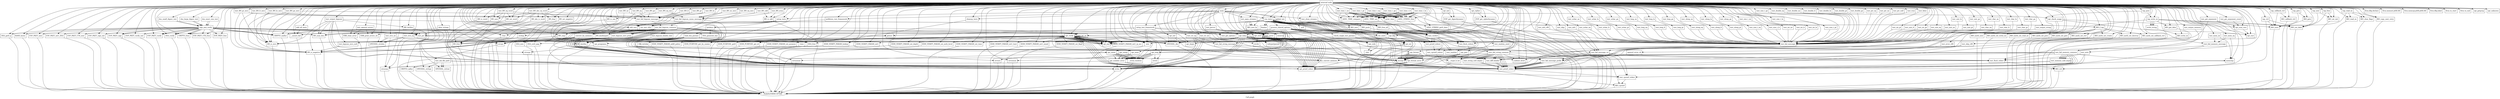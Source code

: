 digraph "Call graph" {
	label="Call graph";

	Node0x558081184500 [shape=record,label="{external node}"];
	Node0x558081184500 -> Node0x5580811860f0;
	Node0x558081184500 -> Node0x558081186150;
	Node0x558081184500 -> Node0x5580811e82c0;
	Node0x558081184500 -> Node0x5580811e8660;
	Node0x558081184500 -> Node0x5580811e8700;
	Node0x558081184500 -> Node0x5580811e8770;
	Node0x558081184500 -> Node0x558081400610;
	Node0x558081184500 -> Node0x5580811e87e0;
	Node0x558081184500 -> Node0x55808115f040;
	Node0x558081184500 -> Node0x55808115efd0;
	Node0x558081184500 -> Node0x55808115f0f0;
	Node0x558081184500 -> Node0x558081400740;
	Node0x558081184500 -> Node0x5580814007b0;
	Node0x558081184500 -> Node0x55808115f160;
	Node0x558081184500 -> Node0x55808115f1d0;
	Node0x558081184500 -> Node0x55808115f240;
	Node0x558081184500 -> Node0x55808115f2b0;
	Node0x558081184500 -> Node0x55808115f320;
	Node0x558081184500 -> Node0x55808115f810;
	Node0x558081184500 -> Node0x55808115f880;
	Node0x558081184500 -> Node0x5580813ffc40;
	Node0x558081184500 -> Node0x5580814009a0;
	Node0x558081184500 -> Node0x5580813ffcb0;
	Node0x558081184500 -> Node0x5580813ffd20;
	Node0x558081184500 -> Node0x5580814005a0;
	Node0x558081184500 -> Node0x5580811e8440;
	Node0x558081184500 -> Node0x558081400aa0;
	Node0x558081184500 -> Node0x558081400b40;
	Node0x558081184500 -> Node0x558081400ad0;
	Node0x558081184500 -> Node0x558081400bf0;
	Node0x558081184500 -> Node0x5580811e83d0;
	Node0x558081184500 -> Node0x558081222180;
	Node0x558081184500 -> Node0x558081222250;
	Node0x558081184500 -> Node0x558081222b00;
	Node0x558081184500 -> Node0x558081222b70;
	Node0x558081184500 -> Node0x558081222be0;
	Node0x558081184500 -> Node0x558081222c10;
	Node0x558081184500 -> Node0x558081222e70;
	Node0x558081184500 -> Node0x558081223060;
	Node0x558081184500 -> Node0x558081401ce0;
	Node0x558081184500 -> Node0x558081401d80;
	Node0x558081184500 -> Node0x558081401e20;
	Node0x558081184500 -> Node0x558081401ec0;
	Node0x558081184500 -> Node0x5580814025a0;
	Node0x558081184500 -> Node0x558081402640;
	Node0x558081184500 -> Node0x5580814026e0;
	Node0x558081184500 -> Node0x558081402750;
	Node0x558081184500 -> Node0x5580814027c0;
	Node0x558081184500 -> Node0x558081402920;
	Node0x558081184500 -> Node0x558081402990;
	Node0x558081184500 -> Node0x5580814029c0;
	Node0x558081184500 -> Node0x558081402ad0;
	Node0x558081184500 -> Node0x558081402b00;
	Node0x558081184500 -> Node0x558081402bb0;
	Node0x558081184500 -> Node0x558081402d30;
	Node0x558081184500 -> Node0x558081402e30;
	Node0x558081184500 -> Node0x558081403170;
	Node0x558081184500 -> Node0x558081403280;
	Node0x558081184500 -> Node0x558081403390;
	Node0x558081184500 -> Node0x558081402ed0;
	Node0x558081184500 -> Node0x5580814033c0;
	Node0x558081184500 -> Node0x558081222ea0;
	Node0x558081184500 -> Node0x5580814027f0;
	Node0x558081184500 -> Node0x558081401f60;
	Node0x558081184500 -> Node0x558081222fc0;
	Node0x558081184500 -> Node0x558081222d30;
	Node0x558081184500 -> Node0x5580812222f0;
	Node0x558081184500 -> Node0x558081222320;
	Node0x558081184500 -> Node0x5580812224c0;
	Node0x558081184500 -> Node0x5580812225a0;
	Node0x558081184500 -> Node0x55808115f390;
	Node0x558081184500 -> Node0x5580812225d0;
	Node0x558081184500 -> Node0x5580812226d0;
	Node0x558081184500 -> Node0x558081222770;
	Node0x558081184500 -> Node0x5580812228f0;
	Node0x558081184500 -> Node0x558081222920;
	Node0x558081184500 -> Node0x5580814035c0;
	Node0x558081184500 -> Node0x5580814035f0;
	Node0x558081184500 -> Node0x5580811e85f0;
	Node0x558081184500 -> Node0x5580814037c0;
	Node0x558081184500 -> Node0x558081403860;
	Node0x558081184500 -> Node0x558081403900;
	Node0x558081184500 -> Node0x5580814039a0;
	Node0x558081184500 -> Node0x558081403a40;
	Node0x558081184500 -> Node0x558081403ae0;
	Node0x558081184500 -> Node0x558081403b80;
	Node0x558081184500 -> Node0x558081403c20;
	Node0x558081184500 -> Node0x558081403cc0;
	Node0x558081184500 -> Node0x558081403d60;
	Node0x558081184500 -> Node0x558081403e00;
	Node0x558081184500 -> Node0x558081403ea0;
	Node0x558081184500 -> Node0x558081403f40;
	Node0x558081184500 -> Node0x5580811c6680;
	Node0x558081184500 -> Node0x5580811c6720;
	Node0x558081184500 -> Node0x5580811c67c0;
	Node0x558081184500 -> Node0x5580811c6860;
	Node0x558081184500 -> Node0x5580811c6900;
	Node0x558081184500 -> Node0x5580811c69a0;
	Node0x558081184500 -> Node0x5580811c6a40;
	Node0x558081184500 -> Node0x5580811c6ae0;
	Node0x558081184500 -> Node0x5580811c6b80;
	Node0x558081184500 -> Node0x5580811c6c20;
	Node0x558081184500 -> Node0x5580811c6cc0;
	Node0x558081184500 -> Node0x5580811c6d60;
	Node0x558081184500 -> Node0x5580811c6e00;
	Node0x558081184500 -> Node0x5580811c6ea0;
	Node0x558081184500 -> Node0x5580811c6f40;
	Node0x558081184500 -> Node0x5580811c6fe0;
	Node0x558081184500 -> Node0x5580811c7080;
	Node0x558081184500 -> Node0x5580811c7120;
	Node0x558081184500 -> Node0x5580811c71c0;
	Node0x558081184500 -> Node0x5580811c7260;
	Node0x558081184500 -> Node0x5580811c7300;
	Node0x558081184500 -> Node0x5580811c73a0;
	Node0x558081184500 -> Node0x5580811c7440;
	Node0x558081184500 -> Node0x5580811c74e0;
	Node0x558081184500 -> Node0x5580811c7580;
	Node0x558081184500 -> Node0x5580811c7620;
	Node0x558081184500 -> Node0x5580811c76c0;
	Node0x558081184500 -> Node0x5580811c7760;
	Node0x558081184500 -> Node0x5580811c7800;
	Node0x558081184500 -> Node0x5580811c78a0;
	Node0x558081184500 -> Node0x5580811c7940;
	Node0x558081184500 -> Node0x5580811c79e0;
	Node0x558081184500 -> Node0x5580811c7a80;
	Node0x558081184500 -> Node0x5580811c7b20;
	Node0x558081184500 -> Node0x5580811c7bc0;
	Node0x558081184500 -> Node0x5580811c7c60;
	Node0x558081184500 -> Node0x5580811c7d00;
	Node0x558081184500 -> Node0x5580811e84b0;
	Node0x558081184500 -> Node0x5580811c5710;
	Node0x558081184500 -> Node0x5580811c57b0;
	Node0x558081184500 -> Node0x5580811c5850;
	Node0x558081184500 -> Node0x5580811c5a10;
	Node0x558081184500 -> Node0x5580811c5a40;
	Node0x558081184500 -> Node0x5580811c5b80;
	Node0x558081184500 -> Node0x5580811c5c20;
	Node0x558081184500 -> Node0x5580811c5d50;
	Node0x558081184500 -> Node0x5580811c5d80;
	Node0x558081184500 -> Node0x5580811c5ec0;
	Node0x558081184500 -> Node0x5580811c5fd0;
	Node0x558081184500 -> Node0x5580811c6000;
	Node0x558081184500 -> Node0x5580811c6100;
	Node0x558081184500 -> Node0x5580811c6260;
	Node0x558081184500 -> Node0x5580811c62d0;
	Node0x558081184500 -> Node0x5580811c6430;
	Node0x558081184500 -> Node0x5580811c6460;
	Node0x558081184500 -> Node0x5580811c6520;
	Node0x558081184500 -> Node0x5580811c65e0;
	Node0x558081184500 -> Node0x5580811c7db0;
	Node0x558081184500 -> Node0x5580811c7f30;
	Node0x558081184500 -> Node0x5580811c7f60;
	Node0x558081184500 -> Node0x5580811c7fd0;
	Node0x558081184500 -> Node0x5580811c8120;
	Node0x558081184500 -> Node0x5580811c8190;
	Node0x558081184500 -> Node0x5580811c82e0;
	Node0x558081184500 -> Node0x5580811c8350;
	Node0x558081184500 -> Node0x5580811c84e0;
	Node0x558081184500 -> Node0x5580811c8580;
	Node0x558081184500 -> Node0x5580811c85f0;
	Node0x558081184500 -> Node0x5580811c86e0;
	Node0x558081184500 -> Node0x5580811c8710;
	Node0x558081184500 -> Node0x5580811c8810;
	Node0x558081184500 -> Node0x5580811c88b0;
	Node0x558081184500 -> Node0x5580811c8840;
	Node0x558081184500 -> Node0x5580811c8be0;
	Node0x558081184500 -> Node0x5580811c8c50;
	Node0x558081184500 -> Node0x5580811c8c80;
	Node0x558081184500 -> Node0x5580811c8d30;
	Node0x558081184500 -> Node0x5580811c8f40;
	Node0x558081184500 -> Node0x5580811c8fb0;
	Node0x558081184500 -> Node0x5580811c8fe0;
	Node0x558081184500 -> Node0x5580811c9210;
	Node0x558081184500 -> Node0x5580811c92e0;
	Node0x558081184500 -> Node0x5580811c93e0;
	Node0x558081184500 -> Node0x5580811c9410;
	Node0x558081184500 -> Node0x5580811c9590;
	Node0x558081184500 -> Node0x55808117bd30;
	Node0x558081184500 -> Node0x55808117beb0;
	Node0x558081184500 -> Node0x55808117c030;
	Node0x558081184500 -> Node0x55808117c220;
	Node0x558081184500 -> Node0x55808117c290;
	Node0x558081184500 -> Node0x558081222da0;
	Node0x558081184500 -> Node0x5580814021b0;
	Node0x558081184500 -> Node0x55808117c2c0;
	Node0x558081184500 -> Node0x55808117c490;
	Node0x558081184500 -> Node0x55808117c500;
	Node0x558081184500 -> Node0x5580811c9640;
	Node0x558081184500 -> Node0x55808117ca40;
	Node0x558081184500 -> Node0x55808117cab0;
	Node0x558081184500 -> Node0x5580812029c0;
	Node0x558081184500 -> Node0x5580814023e0;
	Node0x558081184500 -> Node0x5580812029f0;
	Node0x558081184500 -> Node0x558081202ab0;
	Node0x558081184500 -> Node0x558081202ca0;
	Node0x558081184500 -> Node0x558081202d10;
	Node0x558081184500 -> Node0x558081202f90;
	Node0x558081184500 -> Node0x558081202fc0;
	Node0x558081184500 -> Node0x5580812031b0;
	Node0x558081184500 -> Node0x5580812031e0;
	Node0x558081184500 -> Node0x5580812033d0;
	Node0x558081184500 -> Node0x558081402370;
	Node0x558081184500 -> Node0x558081203400;
	Node0x558081184500 -> Node0x5580812035c0;
	Node0x558081184500 -> Node0x558081203630;
	Node0x558081184500 -> Node0x5580812036a0;
	Node0x558081184500 -> Node0x558081203710;
	Node0x558081184500 -> Node0x558081203780;
	Node0x558081184500 -> Node0x558081203c00;
	Node0x558081184500 -> Node0x558081203c70;
	Node0x558081184500 -> Node0x558081203ce0;
	Node0x558081184500 -> Node0x558081203d50;
	Node0x558081184500 -> Node0x558081203dc0;
	Node0x558081184500 -> Node0x558081204640;
	Node0x558081184500 -> Node0x5580812046b0;
	Node0x558081184500 -> Node0x558081204720;
	Node0x558081184500 -> Node0x558081204790;
	Node0x558081184500 -> Node0x558081402250;
	Node0x558081184500 -> Node0x558081204b00;
	Node0x558081184500 -> Node0x558081204a90;
	Node0x558081184500 -> Node0x558081204be0;
	Node0x558081184500 -> Node0x558081402300;
	Node0x558081184500 -> Node0x558081204cb0;
	Node0x558081184500 -> Node0x5580814032f0;
	Node0x558081184500 -> Node0x5580814031e0;
	Node0x558081184500 -> Node0x5580814021e0;
	Node0x558081184500 -> Node0x558081402ea0;
	Node0x558081184500 -> Node0x558081204d10;
	Node0x558081184500 -> Node0x558081204ea0;
	Node0x558081184500 -> Node0x558081204f10;
	Node0x558081184500 -> Node0x558081403100;
	Node0x558081184500 -> Node0x558081205010;
	Node0x558081184500 -> Node0x558081402480;
	Node0x558081184500 -> Node0x5580812050b0;
	Node0x558081184500 -> Node0x558081403500;
	Node0x558081184500 -> Node0x558081222f50;
	Node0x558081184500 -> Node0x5580812051b0;
	Node0x558081184500 -> Node0x5580814024f0;
	Node0x558081184500 -> Node0x5580812052b0;
	Node0x558081184500 -> Node0x5580811c5880;
	Node0x558081184500 -> Node0x558081205650;
	Node0x558081184500 -> Node0x558081205b50;
	Node0x558081184500 -> Node0x5580811c61a0;
	Node0x558081184500 -> Node0x558081205de0;
	Node0x558081184500 -> Node0x5580811c6370;
	Node0x558081184500 -> Node0x558081206450;
	Node0x558081184500 -> Node0x5580812064c0;
	Node0x558081184500 -> Node0x5580811c5f60;
	Node0x558081184500 -> Node0x558081206730;
	Node0x558081184500 -> Node0x558081402f40;
	Node0x558081184500 -> Node0x558081204df0;
	Node0x558081184500 -> Node0x5580812068d0;
	Node0x558081184500 -> Node0x55808117d140;
	Node0x558081184500 -> Node0x55808117cb60;
	Node0x558081184500 -> Node0x55808117d3a0;
	Node0x558081184500 -> Node0x558081206900;
	Node0x558081184500 -> Node0x55808117d590;
	Node0x558081184500 -> Node0x55808117cc60;
	Node0x558081184500 -> Node0x558081179c40;
	Node0x558081184500 -> Node0x55808117ccd0;
	Node0x558081184500 -> Node0x558081179da0;
	Node0x558081184500 -> Node0x55808117cd40;
	Node0x558081184500 -> Node0x558081179f20;
	Node0x558081184500 -> Node0x55808117cdb0;
	Node0x558081184500 -> Node0x55808117a030;
	Node0x558081184500 -> Node0x55808117ce20;
	Node0x558081184500 -> Node0x55808117a120;
	Node0x558081184500 -> Node0x55808117ce90;
	Node0x558081184500 -> Node0x55808117d1b0;
	Node0x558081184500 -> Node0x55808117a1c0;
	Node0x558081184500 -> Node0x55808117d1e0;
	Node0x558081184500 -> Node0x558081179fc0;
	Node0x558081184500 -> Node0x558081179ce0;
	Node0x558081184500 -> Node0x55808117d440;
	Node0x558081184500 -> Node0x55808117d3d0;
	Node0x558081184500 -> Node0x55808117d4f0;
	Node0x558081184500 -> Node0x55808117d250;
	Node0x558081184500 -> Node0x55808117a430;
	Node0x558081186150 [shape=record,label="{DSA_free}"];
	Node0x558081186150 -> Node0x5580811870d0;
	Node0x5580811860f0 [shape=record,label="{cleanup_tests}"];
	Node0x5580811860f0 -> Node0x558081186150;
	Node0x5580811e82c0 [shape=record,label="{setup_tests}"];
	Node0x5580811e82c0 -> Node0x5580811e8330;
	Node0x5580811e82c0 -> Node0x5580811e83d0;
	Node0x5580811e82c0 -> Node0x5580811e83d0;
	Node0x5580811e82c0 -> Node0x5580811e83d0;
	Node0x5580811e8330 [shape=record,label="{genkeys}"];
	Node0x5580811e8330 -> Node0x5580811e8360;
	Node0x5580811e8330 -> Node0x5580811e84b0;
	Node0x5580811e8330 -> Node0x5580811e8440;
	Node0x5580811e8330 -> Node0x5580811e85f0;
	Node0x55808115f240 [shape=record,label="{EVP_PKEY_CTX_new}"];
	Node0x55808115f240 -> Node0x5580811870d0;
	Node0x55808115f2b0 [shape=record,label="{EVP_PKEY_sign_init}"];
	Node0x55808115f2b0 -> Node0x5580811870d0;
	Node0x55808115f320 [shape=record,label="{EVP_PKEY_sign}"];
	Node0x55808115f320 -> Node0x5580811870d0;
	Node0x55808115f810 [shape=record,label="{EVP_PKEY_verify_init}"];
	Node0x55808115f810 -> Node0x5580811870d0;
	Node0x55808115f880 [shape=record,label="{EVP_PKEY_verify}"];
	Node0x55808115f880 -> Node0x5580811870d0;
	Node0x5580813ffc40 [shape=record,label="{DSA_verify}"];
	Node0x5580813ffc40 -> Node0x5580811870d0;
	Node0x5580814009a0 [shape=record,label="{llvm.dbg.label}"];
	Node0x5580813ffcb0 [shape=record,label="{EVP_PKEY_CTX_free}"];
	Node0x5580813ffcb0 -> Node0x5580811870d0;
	Node0x5580811c76c0 [shape=record,label="{test_size_t_gt}"];
	Node0x5580811c76c0 -> Node0x558081403660;
	Node0x5580811c7760 [shape=record,label="{test_size_t_ge}"];
	Node0x5580811c7760 -> Node0x558081403660;
	Node0x5580811c7800 [shape=record,label="{test_double_eq}"];
	Node0x5580811c7800 -> Node0x558081403660;
	Node0x5580811c78a0 [shape=record,label="{test_double_ne}"];
	Node0x5580811c78a0 -> Node0x558081403660;
	Node0x5580811c7940 [shape=record,label="{test_double_lt}"];
	Node0x5580811c7940 -> Node0x558081403660;
	Node0x5580811c79e0 [shape=record,label="{test_double_le}"];
	Node0x5580811c79e0 -> Node0x558081403660;
	Node0x5580811c7a80 [shape=record,label="{test_double_gt}"];
	Node0x5580811c7a80 -> Node0x558081403660;
	Node0x5580811c7b20 [shape=record,label="{test_double_ge}"];
	Node0x5580811c7b20 -> Node0x558081403660;
	Node0x5580811c7bc0 [shape=record,label="{test_ptr_eq}"];
	Node0x5580811c7bc0 -> Node0x558081403660;
	Node0x5580811c7c60 [shape=record,label="{test_ptr_ne}"];
	Node0x5580811c7c60 -> Node0x558081403660;
	Node0x5580811c7d00 [shape=record,label="{test_ptr_null}"];
	Node0x5580811c7d00 -> Node0x558081403660;
	Node0x5580811c5d50 [shape=record,label="{test_strn_ne}"];
	Node0x5580811c5d50 -> Node0x5580811c5b80;
	Node0x5580811c5d50 -> Node0x5580811c5c20;
	Node0x5580811c5d50 -> Node0x5580811c5c20;
	Node0x5580811c5d50 -> Node0x5580811c5880;
	Node0x5580811c5d80 [shape=record,label="{test_mem_eq}"];
	Node0x5580811c5d80 -> Node0x5580811c5ec0;
	Node0x5580811c5d80 -> Node0x5580811c5f60;
	Node0x5580811c5ec0 [shape=record,label="{memcmp}"];
	Node0x5580811c5ec0 -> Node0x5580811870d0;
	Node0x5580811c5fd0 [shape=record,label="{test_mem_ne}"];
	Node0x5580811c5fd0 -> Node0x5580811c5ec0;
	Node0x5580811c5fd0 -> Node0x5580811c5f60;
	Node0x5580811c6000 [shape=record,label="{test_BN_eq}"];
	Node0x5580811c6000 -> Node0x5580811c6100;
	Node0x5580811c6000 -> Node0x5580811c61a0;
	Node0x5580811c6100 [shape=record,label="{BN_cmp}"];
	Node0x5580811c6100 -> Node0x5580811870d0;
	Node0x5580811c6260 [shape=record,label="{test_BN_eq_zero}"];
	Node0x5580811c6260 -> Node0x5580811c62d0;
	Node0x5580811c6260 -> Node0x5580811c6370;
	Node0x5580811c62d0 [shape=record,label="{BN_is_zero}"];
	Node0x5580811c62d0 -> Node0x5580811870d0;
	Node0x5580811c6430 [shape=record,label="{test_BN_ne}"];
	Node0x5580811c6430 -> Node0x5580811c6100;
	Node0x5580811c6430 -> Node0x5580811c61a0;
	Node0x5580811c6460 [shape=record,label="{test_BN_ne_zero}"];
	Node0x5580811c6460 -> Node0x5580811c62d0;
	Node0x5580811c6460 -> Node0x5580811c6370;
	Node0x5580811c6520 [shape=record,label="{test_BN_gt}"];
	Node0x5580811c6520 -> Node0x5580811c6100;
	Node0x5580811c6520 -> Node0x5580811c61a0;
	Node0x5580811c65e0 [shape=record,label="{test_BN_gt_zero}"];
	Node0x5580811c65e0 -> Node0x5580811c7db0;
	Node0x5580811c65e0 -> Node0x5580811c62d0;
	Node0x5580811c65e0 -> Node0x5580811c6370;
	Node0x5580811c7db0 [shape=record,label="{BN_is_negative}"];
	Node0x5580811c7db0 -> Node0x5580811870d0;
	Node0x5580811c7f30 [shape=record,label="{test_BN_ge}"];
	Node0x5580811c7f30 -> Node0x5580811c6100;
	Node0x5580811c7f30 -> Node0x5580811c61a0;
	Node0x5580811c7f60 [shape=record,label="{test_BN_ge_zero}"];
	Node0x5580811c7f60 -> Node0x5580811c7db0;
	Node0x5580811c7f60 -> Node0x5580811c62d0;
	Node0x5580811c7f60 -> Node0x5580811c6370;
	Node0x558081205b50 [shape=record,label="{test_output_string}"];
	Node0x558081205b50 -> Node0x558081205350;
	Node0x5580811c61a0 [shape=record,label="{test_fail_bignum_message}"];
	Node0x5580811c61a0 -> Node0x558081205bf0;
	Node0x5580811c61a0 -> Node0x5580814027f0;
	Node0x558081205bf0 [shape=record,label="{test_fail_bignum_common}"];
	Node0x558081205bf0 -> Node0x5580812222f0;
	Node0x558081205bf0 -> Node0x55808115f040;
	Node0x558081205bf0 -> Node0x5580811c7db0;
	Node0x558081205bf0 -> Node0x55808115f040;
	Node0x558081205bf0 -> Node0x5580811c7db0;
	Node0x558081205bf0 -> Node0x558081205c20;
	Node0x558081205bf0 -> Node0x558081205d70;
	Node0x558081205bf0 -> Node0x5580812054d0;
	Node0x558081205bf0 -> Node0x558081205c20;
	Node0x558081205bf0 -> Node0x558081205d70;
	Node0x558081205bf0 -> Node0x558081205d70;
	Node0x558081205bf0 -> Node0x5580811c6100;
	Node0x558081205bf0 -> Node0x5580812054d0;
	Node0x558081205bf0 -> Node0x558081205c20;
	Node0x558081205bf0 -> Node0x55808115efd0;
	Node0x558081205bf0 -> Node0x5580814027f0;
	Node0x558081205bf0 -> Node0x558081205de0;
	Node0x558081205bf0 -> Node0x558081205de0;
	Node0x558081205bf0 -> Node0x558081206260;
	Node0x558081205bf0 -> Node0x558081206260;
	Node0x558081205bf0 -> Node0x5580814027f0;
	Node0x558081205bf0 -> Node0x5580814027f0;
	Node0x558081205bf0 -> Node0x5580814027f0;
	Node0x558081205bf0 -> Node0x5580814027f0;
	Node0x558081205bf0 -> Node0x5580814027f0;
	Node0x558081205bf0 -> Node0x5580814027f0;
	Node0x558081205bf0 -> Node0x5580814024f0;
	Node0x558081205bf0 -> Node0x5580814005a0;
	Node0x558081205c20 [shape=record,label="{test_bignum_header_line}"];
	Node0x558081205c20 -> Node0x5580814027f0;
	Node0x558081205d70 [shape=record,label="{test_bignum_zero_print}"];
	Node0x558081205d70 -> Node0x558081206300;
	Node0x558081205d70 -> Node0x5580814027f0;
	Node0x558081205de0 [shape=record,label="{BN_bn2binpad}"];
	Node0x558081205de0 -> Node0x5580811870d0;
	Node0x558081206260 [shape=record,label="{convert_bn_memory}"];
	Node0x558081206260 -> Node0x5580811c62d0;
	Node0x558081206260 -> Node0x5580812063d0;
	Node0x558081206260 -> Node0x5580811c7db0;
	Node0x558081206260 -> Node0x5580811c7db0;
	Node0x558081206260 -> Node0x5580811c7db0;
	Node0x558081206260 -> Node0x558081402990;
	Node0x558081206260 -> Node0x5580814029c0;
	Node0x5580812063d0 [shape=record,label="{hex_convert_memory}"];
	Node0x558081206300 [shape=record,label="{test_bignum_zero_null}"];
	Node0x558081206300 -> Node0x5580811c7db0;
	Node0x5580811c6370 [shape=record,label="{test_fail_bignum_mono_message}"];
	Node0x5580811c6370 -> Node0x558081205bf0;
	Node0x5580811c6370 -> Node0x5580814027f0;
	Node0x558081206450 [shape=record,label="{test_output_bignum}"];
	Node0x558081206450 -> Node0x5580811c62d0;
	Node0x558081206450 -> Node0x558081206300;
	Node0x558081206450 -> Node0x5580814027f0;
	Node0x558081206450 -> Node0x55808115f040;
	Node0x558081206450 -> Node0x5580812064c0;
	Node0x558081206450 -> Node0x5580812063d0;
	Node0x558081206450 -> Node0x5580811c7db0;
	Node0x558081206450 -> Node0x5580814027f0;
	Node0x558081206450 -> Node0x558081205bf0;
	Node0x5580812064c0 [shape=record,label="{BN_bn2bin}"];
	Node0x5580812064c0 -> Node0x5580811870d0;
	Node0x5580811c5f60 [shape=record,label="{test_fail_memory_message}"];
	Node0x5580811c5f60 -> Node0x558081206700;
	Node0x5580811c5f60 -> Node0x5580814027f0;
	Node0x558081206700 [shape=record,label="{test_fail_memory_common}"];
	Node0x558081206700 -> Node0x5580812222f0;
	Node0x558081206700 -> Node0x5580812067a0;
	Node0x558081206700 -> Node0x5580812054d0;
	Node0x558081206700 -> Node0x5580812067a0;
	Node0x558081206700 -> Node0x5580812067a0;
	Node0x558081206700 -> Node0x5580811c5ec0;
	Node0x558081206700 -> Node0x5580812054d0;
	Node0x558081206700 -> Node0x5580812063d0;
	Node0x558081206700 -> Node0x5580812063d0;
	Node0x558081206700 -> Node0x5580814027f0;
	Node0x558081206700 -> Node0x5580812067a0;
	Node0x558081206700 -> Node0x5580814027f0;
	Node0x558081206700 -> Node0x5580812067a0;
	Node0x558081206700 -> Node0x5580814027f0;
	Node0x558081206700 -> Node0x5580814027f0;
	Node0x558081206700 -> Node0x5580814024f0;
	Node0x5580812067a0 [shape=record,label="{test_memory_null_empty}"];
	Node0x5580812067a0 -> Node0x5580814027f0;
	Node0x5580812067a0 -> Node0x5580814027f0;
	Node0x558081206730 [shape=record,label="{test_output_memory}"];
	Node0x558081206730 -> Node0x558081206700;
	Node0x5580811e8660 [shape=record,label="{dsa_exact_size_test}"];
	Node0x5580811e8660 -> Node0x5580811e86d0;
	Node0x5580811e8660 -> Node0x5580811e86d0;
	Node0x5580811e8700 [shape=record,label="{dsa_small_digest_test}"];
	Node0x5580811e8700 -> Node0x5580811e86d0;
	Node0x5580811e8700 -> Node0x5580811e86d0;
	Node0x5580811e8770 [shape=record,label="{dsa_large_digest_test}"];
	Node0x5580811e8770 -> Node0x5580811e86d0;
	Node0x5580811e8770 -> Node0x5580811e86d0;
	Node0x5580811e86d0 [shape=record,label="{sign_and_verify}"];
	Node0x5580811e86d0 -> Node0x5580811e87e0;
	Node0x5580811e86d0 -> Node0x55808115f040;
	Node0x5580811e86d0 -> Node0x55808115efd0;
	Node0x5580811e86d0 -> Node0x55808115efd0;
	Node0x5580811e86d0 -> Node0x5580811e84b0;
	Node0x5580811e86d0 -> Node0x5580811e84b0;
	Node0x5580811e86d0 -> Node0x55808115f0f0;
	Node0x5580811e86d0 -> Node0x5580811e85f0;
	Node0x5580811e86d0 -> Node0x55808115f160;
	Node0x5580811e86d0 -> Node0x5580811e84b0;
	Node0x5580811e86d0 -> Node0x55808115f1d0;
	Node0x5580811e86d0 -> Node0x55808115f240;
	Node0x5580811e86d0 -> Node0x5580811e84b0;
	Node0x5580811e86d0 -> Node0x55808115f2b0;
	Node0x5580811e86d0 -> Node0x5580811e85f0;
	Node0x5580811e86d0 -> Node0x55808115f320;
	Node0x5580811e86d0 -> Node0x55808115f390;
	Node0x5580811e86d0 -> Node0x55808115efd0;
	Node0x5580811e86d0 -> Node0x5580811e84b0;
	Node0x5580811e86d0 -> Node0x55808115f320;
	Node0x5580811e86d0 -> Node0x55808115f390;
	Node0x5580811e86d0 -> Node0x55808115f810;
	Node0x5580811e86d0 -> Node0x5580811e85f0;
	Node0x5580811e86d0 -> Node0x55808115f880;
	Node0x5580811e86d0 -> Node0x55808115f390;
	Node0x5580811e86d0 -> Node0x55808115f880;
	Node0x5580811e86d0 -> Node0x55808115f390;
	Node0x5580811e86d0 -> Node0x5580813ffc40;
	Node0x5580811e86d0 -> Node0x55808115f390;
	Node0x5580811e86d0 -> Node0x5580813ffc40;
	Node0x5580811e86d0 -> Node0x55808115f390;
	Node0x5580811e86d0 -> Node0x5580813ffcb0;
	Node0x5580811e86d0 -> Node0x5580813ffd20;
	Node0x5580811e86d0 -> Node0x5580814005a0;
	Node0x5580811e86d0 -> Node0x5580814005a0;
	Node0x5580811e86d0 -> Node0x5580814005a0;
	Node0x558081400610 [shape=record,label="{llvm.dbg.declare}"];
	Node0x5580811e87e0 [shape=record,label="{DSA_get0_q}"];
	Node0x5580811e87e0 -> Node0x5580811870d0;
	Node0x55808115f040 [shape=record,label="{BN_num_bits}"];
	Node0x55808115f040 -> Node0x5580811870d0;
	Node0x55808115efd0 [shape=record,label="{CRYPTO_malloc}"];
	Node0x55808115efd0 -> Node0x5580811870d0;
	Node0x55808115f0f0 [shape=record,label="{RAND_bytes}"];
	Node0x55808115f0f0 -> Node0x5580811870d0;
	Node0x558081400740 [shape=record,label="{llvm.memset.p0i8.i64}"];
	Node0x5580814007b0 [shape=record,label="{llvm.memcpy.p0i8.p0i8.i64}"];
	Node0x55808115f160 [shape=record,label="{EVP_PKEY_new}"];
	Node0x55808115f160 -> Node0x5580811870d0;
	Node0x55808115f1d0 [shape=record,label="{EVP_PKEY_set1_DSA}"];
	Node0x55808115f1d0 -> Node0x5580811870d0;
	Node0x5580811c6c20 [shape=record,label="{test_uchar_ge}"];
	Node0x5580811c6c20 -> Node0x558081403660;
	Node0x5580811c6cc0 [shape=record,label="{test_long_eq}"];
	Node0x5580811c6cc0 -> Node0x558081403660;
	Node0x5580811c6d60 [shape=record,label="{test_long_ne}"];
	Node0x5580811c6d60 -> Node0x558081403660;
	Node0x5580811c6e00 [shape=record,label="{test_long_lt}"];
	Node0x5580811c6e00 -> Node0x558081403660;
	Node0x5580811c6ea0 [shape=record,label="{test_long_le}"];
	Node0x5580811c6ea0 -> Node0x558081403660;
	Node0x5580811c6f40 [shape=record,label="{test_long_gt}"];
	Node0x5580811c6f40 -> Node0x558081403660;
	Node0x5580811c6fe0 [shape=record,label="{test_long_ge}"];
	Node0x5580811c6fe0 -> Node0x558081403660;
	Node0x5580811c7080 [shape=record,label="{test_ulong_eq}"];
	Node0x5580811c7080 -> Node0x558081403660;
	Node0x5580811c7120 [shape=record,label="{test_ulong_ne}"];
	Node0x5580811c7120 -> Node0x558081403660;
	Node0x5580811c71c0 [shape=record,label="{test_ulong_lt}"];
	Node0x5580811c71c0 -> Node0x558081403660;
	Node0x5580811c7260 [shape=record,label="{test_ulong_le}"];
	Node0x5580811c7260 -> Node0x558081403660;
	Node0x5580811c7300 [shape=record,label="{test_ulong_gt}"];
	Node0x5580811c7300 -> Node0x558081403660;
	Node0x5580811c73a0 [shape=record,label="{test_ulong_ge}"];
	Node0x5580811c73a0 -> Node0x558081403660;
	Node0x5580811c7440 [shape=record,label="{test_size_t_eq}"];
	Node0x5580811c7440 -> Node0x558081403660;
	Node0x5580811c74e0 [shape=record,label="{test_size_t_ne}"];
	Node0x5580811c74e0 -> Node0x558081403660;
	Node0x5580811c7580 [shape=record,label="{test_size_t_lt}"];
	Node0x5580811c7580 -> Node0x558081403660;
	Node0x5580811c7620 [shape=record,label="{test_size_t_le}"];
	Node0x5580811c7620 -> Node0x558081403660;
	Node0x558081204d10 [shape=record,label="{BIO_new_fp}"];
	Node0x558081204d10 -> Node0x5580811870d0;
	Node0x558081204ea0 [shape=record,label="{BIO_new}"];
	Node0x558081204ea0 -> Node0x5580811870d0;
	Node0x558081204f10 [shape=record,label="{BIO_push}"];
	Node0x558081204f10 -> Node0x5580811870d0;
	Node0x558081403100 [shape=record,label="{test_close_streams}"];
	Node0x558081403100 -> Node0x558081205010;
	Node0x558081403100 -> Node0x558081205010;
	Node0x558081205010 [shape=record,label="{BIO_free_all}"];
	Node0x558081205010 -> Node0x5580811870d0;
	Node0x558081402480 [shape=record,label="{test_vprintf_stdout}"];
	Node0x558081402480 -> Node0x5580812050b0;
	Node0x5580812050b0 [shape=record,label="{BIO_vprintf}"];
	Node0x5580812050b0 -> Node0x5580811870d0;
	Node0x558081403500 [shape=record,label="{test_vprintf_stderr}"];
	Node0x558081403500 -> Node0x5580812050b0;
	Node0x558081222f50 [shape=record,label="{test_flush_stdout}"];
	Node0x558081222f50 -> Node0x5580812051b0;
	Node0x5580812051b0 [shape=record,label="{BIO_ctrl}"];
	Node0x5580812051b0 -> Node0x5580811870d0;
	Node0x5580814024f0 [shape=record,label="{test_flush_stderr}"];
	Node0x5580814024f0 -> Node0x5580812051b0;
	Node0x5580812052b0 [shape=record,label="{openssl_error_cb}"];
	Node0x5580812052b0 -> Node0x5580814027f0;
	Node0x5580811c5880 [shape=record,label="{test_fail_string_message}"];
	Node0x5580811c5880 -> Node0x558081205350;
	Node0x5580811c5880 -> Node0x5580814027f0;
	Node0x558081205350 [shape=record,label="{test_fail_string_common}"];
	Node0x558081205350 -> Node0x558081222b00;
	Node0x558081205350 -> Node0x5580812222f0;
	Node0x558081205350 -> Node0x558081205380;
	Node0x558081205350 -> Node0x5580812054d0;
	Node0x558081205350 -> Node0x558081205380;
	Node0x558081205350 -> Node0x558081205380;
	Node0x558081205350 -> Node0x5580814027c0;
	Node0x558081205350 -> Node0x5580812054d0;
	Node0x558081205350 -> Node0x558081205650;
	Node0x558081205350 -> Node0x558081205650;
	Node0x558081205350 -> Node0x5580814027f0;
	Node0x558081205350 -> Node0x558081205380;
	Node0x558081205350 -> Node0x5580814027f0;
	Node0x558081205350 -> Node0x558081205380;
	Node0x558081205350 -> Node0x5580814027f0;
	Node0x558081205350 -> Node0x5580814027f0;
	Node0x558081205350 -> Node0x5580814024f0;
	Node0x558081205380 [shape=record,label="{test_string_null_empty}"];
	Node0x558081205380 -> Node0x5580814027f0;
	Node0x558081205380 -> Node0x5580814027f0;
	Node0x5580812054d0 [shape=record,label="{test_diff_header}"];
	Node0x5580812054d0 -> Node0x5580814027f0;
	Node0x5580812054d0 -> Node0x5580814027f0;
	Node0x558081205650 [shape=record,label="{__ctype_b_loc}"];
	Node0x558081205650 -> Node0x5580811870d0;
	Node0x5580813ffd20 [shape=record,label="{EVP_PKEY_free}"];
	Node0x5580813ffd20 -> Node0x5580811870d0;
	Node0x5580814005a0 [shape=record,label="{CRYPTO_free}"];
	Node0x5580814005a0 -> Node0x5580811870d0;
	Node0x5580811e8360 [shape=record,label="{load_dsa_params}"];
	Node0x5580811e8360 -> Node0x558081400aa0;
	Node0x5580811e8360 -> Node0x558081400b40;
	Node0x5580811e8360 -> Node0x558081400b40;
	Node0x5580811e8360 -> Node0x558081400b40;
	Node0x5580811e8360 -> Node0x558081400ad0;
	Node0x5580811e8360 -> Node0x558081186150;
	Node0x5580811e8360 -> Node0x558081400bf0;
	Node0x5580811e8360 -> Node0x558081400bf0;
	Node0x5580811e8360 -> Node0x558081400bf0;
	Node0x5580811e8440 [shape=record,label="{DSA_generate_key}"];
	Node0x5580811e8440 -> Node0x5580811870d0;
	Node0x558081400aa0 [shape=record,label="{DSA_new}"];
	Node0x558081400aa0 -> Node0x5580811870d0;
	Node0x558081400b40 [shape=record,label="{BN_bin2bn}"];
	Node0x558081400b40 -> Node0x5580811870d0;
	Node0x558081400ad0 [shape=record,label="{DSA_set0_pqg}"];
	Node0x558081400ad0 -> Node0x5580811870d0;
	Node0x558081400bf0 [shape=record,label="{BN_free}"];
	Node0x558081400bf0 -> Node0x5580811870d0;
	Node0x5580811e83d0 [shape=record,label="{add_test}"];
	Node0x5580811e83d0 -> Node0x558081222180;
	Node0x558081402060 [shape=record,label="{test_verdict}"];
	Node0x558081402060 -> Node0x558081222f50;
	Node0x558081402060 -> Node0x5580814024f0;
	Node0x558081402060 -> Node0x558081222ea0;
	Node0x558081402060 -> Node0x558081402480;
	Node0x558081402060 -> Node0x558081222ea0;
	Node0x558081402060 -> Node0x558081222ea0;
	Node0x558081402060 -> Node0x558081222f50;
	Node0x558081222180 [shape=record,label="{__assert_fail}"];
	Node0x558081222180 -> Node0x5580811870d0;
	Node0x558081222250 [shape=record,label="{add_all_tests}"];
	Node0x558081222250 -> Node0x558081222180;
	Node0x558081222b00 [shape=record,label="{subtest_level}"];
	Node0x558081222b70 [shape=record,label="{setup_test_framework}"];
	Node0x558081222b70 -> Node0x558081222be0;
	Node0x558081222b70 -> Node0x558081222be0;
	Node0x558081222b70 -> Node0x558081222c10;
	Node0x558081222b70 -> Node0x558081222c10;
	Node0x558081222b70 -> Node0x558081222cc0;
	Node0x558081222b70 -> Node0x558081222d30;
	Node0x558081222b70 -> Node0x558081222da0;
	Node0x558081222be0 [shape=record,label="{getenv}"];
	Node0x558081222be0 -> Node0x5580811870d0;
	Node0x558081222c10 [shape=record,label="{atoi}"];
	Node0x558081222c10 -> Node0x5580811870d0;
	Node0x558081222cc0 [shape=record,label="{set_seed}"];
	Node0x558081222cc0 -> Node0x558081222e70;
	Node0x558081222cc0 -> Node0x558081222b00;
	Node0x558081222cc0 -> Node0x558081222ea0;
	Node0x558081222cc0 -> Node0x558081222f50;
	Node0x558081222cc0 -> Node0x558081222fc0;
	Node0x558081222e70 [shape=record,label="{time}"];
	Node0x558081222e70 -> Node0x5580811870d0;
	Node0x558081223060 [shape=record,label="{pulldown_test_framework}"];
	Node0x558081223060 -> Node0x558081401ce0;
	Node0x558081401ce0 [shape=record,label="{set_test_title}"];
	Node0x558081401ce0 -> Node0x558081401d80;
	Node0x558081401ce0 -> Node0x558081401e20;
	Node0x558081401d80 [shape=record,label="{free}"];
	Node0x558081401d80 -> Node0x5580811870d0;
	Node0x558081401e20 [shape=record,label="{strdup}"];
	Node0x558081401e20 -> Node0x5580811870d0;
	Node0x558081401ec0 [shape=record,label="{run_tests}"];
	Node0x558081401ec0 -> Node0x558081401f30;
	Node0x558081401ec0 -> Node0x558081222ea0;
	Node0x558081401ec0 -> Node0x558081222ea0;
	Node0x558081401ec0 -> Node0x558081222ea0;
	Node0x558081401ec0 -> Node0x558081222f50;
	Node0x558081401ec0 -> Node0x558081401f60;
	Node0x558081401ec0 -> Node0x558081222ea0;
	Node0x558081401ec0 -> Node0x558081222ea0;
	Node0x558081401ec0 -> Node0x558081222f50;
	Node0x558081401ec0 -> Node0x558081401ce0;
	Node0x558081401ec0 -> Node0x5580811870d0;
	Node0x558081401ec0 -> Node0x558081402060;
	Node0x558081401ec0 -> Node0x5580814020d0;
	Node0x558081401ec0 -> Node0x558081222ea0;
	Node0x558081401ec0 -> Node0x558081222ea0;
	Node0x558081401ec0 -> Node0x558081222f50;
	Node0x558081401ec0 -> Node0x558081401f60;
	Node0x558081401ec0 -> Node0x558081402140;
	Node0x558081401ec0 -> Node0x558081401ce0;
	Node0x558081401ec0 -> Node0x5580811870d0;
	Node0x558081401ec0 -> Node0x5580814020d0;
	Node0x558081401ec0 -> Node0x558081402060;
	Node0x558081401ec0 -> Node0x558081402060;
	Node0x558081401ec0 -> Node0x558081402060;
	Node0x558081401f30 [shape=record,label="{process_shared_options}"];
	Node0x558081401f30 -> Node0x5580814021b0;
	Node0x558081401f30 -> Node0x558081402250;
	Node0x558081401f30 -> Node0x558081222d30;
	Node0x558081401f30 -> Node0x5580814021e0;
	Node0x558081401f30 -> Node0x558081402300;
	Node0x558081401f30 -> Node0x558081402370;
	Node0x558081401f30 -> Node0x558081402300;
	Node0x558081401f30 -> Node0x558081402370;
	Node0x558081401f30 -> Node0x5580814023e0;
	Node0x558081401f30 -> Node0x558081402370;
	Node0x558081401f30 -> Node0x5580814023e0;
	Node0x558081401f30 -> Node0x558081402370;
	Node0x558081401f30 -> Node0x5580814023e0;
	Node0x558081401f30 -> Node0x558081222cc0;
	Node0x558081401f30 -> Node0x558081402450;
	Node0x558081403b80 [shape=record,label="{test_uint_ne}"];
	Node0x558081403b80 -> Node0x558081403660;
	Node0x558081403c20 [shape=record,label="{test_uint_lt}"];
	Node0x558081403c20 -> Node0x558081403660;
	Node0x558081403cc0 [shape=record,label="{test_uint_le}"];
	Node0x558081403cc0 -> Node0x558081403660;
	Node0x558081403d60 [shape=record,label="{test_uint_gt}"];
	Node0x558081403d60 -> Node0x558081403660;
	Node0x558081403e00 [shape=record,label="{test_uint_ge}"];
	Node0x558081403e00 -> Node0x558081403660;
	Node0x558081403ea0 [shape=record,label="{test_char_eq}"];
	Node0x558081403ea0 -> Node0x558081403660;
	Node0x558081403f40 [shape=record,label="{test_char_ne}"];
	Node0x558081403f40 -> Node0x558081403660;
	Node0x5580811c6680 [shape=record,label="{test_char_lt}"];
	Node0x5580811c6680 -> Node0x558081403660;
	Node0x5580814020d0 [shape=record,label="{finalize}"];
	Node0x5580814020d0 -> Node0x5580814025a0;
	Node0x5580814020d0 -> Node0x558081402640;
	Node0x558081402140 [shape=record,label="{gcd}"];
	Node0x5580814025a0 [shape=record,label="{ERR_clear_error}"];
	Node0x5580814025a0 -> Node0x5580811870d0;
	Node0x558081402640 [shape=record,label="{ERR_print_errors_cb}"];
	Node0x558081402640 -> Node0x5580811870d0;
	Node0x5580814026e0 [shape=record,label="{llvm.va_start}"];
	Node0x558081402750 [shape=record,label="{llvm.va_end}"];
	Node0x558081402450 [shape=record,label="{check_single_test_params}"];
	Node0x558081402450 -> Node0x5580814027c0;
	Node0x558081402450 -> Node0x558081222c10;
	Node0x558081402450 -> Node0x5580814027f0;
	Node0x558081402450 -> Node0x5580814027f0;
	Node0x558081402450 -> Node0x5580814027f0;
	Node0x5580814027c0 [shape=record,label="{strcmp}"];
	Node0x5580814027c0 -> Node0x5580811870d0;
	Node0x558081402920 [shape=record,label="{glue_strings}"];
	Node0x558081402920 -> Node0x558081402990;
	Node0x558081402920 -> Node0x55808115efd0;
	Node0x558081402920 -> Node0x5580811e84b0;
	Node0x558081402920 -> Node0x5580814029c0;
	Node0x558081402920 -> Node0x558081402990;
	Node0x558081402990 [shape=record,label="{strlen}"];
	Node0x558081402990 -> Node0x5580811870d0;
	Node0x5580814029c0 [shape=record,label="{strcpy}"];
	Node0x5580814029c0 -> Node0x5580811870d0;
	Node0x558081402ad0 [shape=record,label="{test_mk_file_path}"];
	Node0x558081402ad0 -> Node0x558081402990;
	Node0x558081402ad0 -> Node0x558081402990;
	Node0x558081402ad0 -> Node0x558081402990;
	Node0x558081402ad0 -> Node0x558081402b00;
	Node0x558081402ad0 -> Node0x558081402bb0;
	Node0x558081402ad0 -> Node0x558081402d30;
	Node0x558081402ad0 -> Node0x558081402d30;
	Node0x558081402b00 [shape=record,label="{CRYPTO_zalloc}"];
	Node0x558081402b00 -> Node0x5580811870d0;
	Node0x558081402bb0 [shape=record,label="{OPENSSL_strlcpy}"];
	Node0x558081402bb0 -> Node0x5580811870d0;
	Node0x558081402d30 [shape=record,label="{OPENSSL_strlcat}"];
	Node0x558081402d30 -> Node0x5580811870d0;
	Node0x558081402e30 [shape=record,label="{main}"];
	Node0x558081402e30 -> Node0x558081402ea0;
	Node0x558081402e30 -> Node0x558081402f40;
	Node0x558081402e30 -> Node0x5580814027f0;
	Node0x558081402e30 -> Node0x558081222b70;
	Node0x558081402e30 -> Node0x5580811e82c0;
	Node0x558081402e30 -> Node0x558081401ec0;
	Node0x558081402e30 -> Node0x5580811860f0;
	Node0x558081402e30 -> Node0x558081402ed0;
	Node0x558081402e30 -> Node0x558081222d30;
	Node0x558081402e30 -> Node0x5580814021e0;
	Node0x558081402e30 -> Node0x558081223060;
	Node0x558081402e30 -> Node0x558081403100;
	Node0x558081403170 [shape=record,label="{test_get_argument_count}"];
	Node0x558081403170 -> Node0x5580814031e0;
	Node0x558081403280 [shape=record,label="{test_get_argument}"];
	Node0x558081403280 -> Node0x5580814032f0;
	Node0x558081403280 -> Node0x558081403390;
	Node0x558081403280 -> Node0x5580814031e0;
	Node0x558081403390 [shape=record,label="{OPENSSL_die}"];
	Node0x558081403390 -> Node0x5580811870d0;
	Node0x558081402ed0 [shape=record,label="{opt_check_usage}"];
	Node0x558081402ed0 -> Node0x5580814032f0;
	Node0x558081402ed0 -> Node0x5580814031e0;
	Node0x558081402ed0 -> Node0x5580814027f0;
	Node0x558081402ed0 -> Node0x5580814027f0;
	Node0x5580814033c0 [shape=record,label="{opt_printf_stderr}"];
	Node0x5580814033c0 -> Node0x558081403500;
	Node0x558081222ea0 [shape=record,label="{test_printf_stdout}"];
	Node0x558081222ea0 -> Node0x558081402480;
	Node0x5580814027f0 [shape=record,label="{test_printf_stderr}"];
	Node0x5580814027f0 -> Node0x558081403500;
	Node0x558081401f60 [shape=record,label="{test_random}"];
	Node0x558081222fc0 [shape=record,label="{test_random_seed}"];
	Node0x558081222fc0 -> Node0x558081401f60;
	Node0x558081222d30 [shape=record,label="{test_get_options}"];
	Node0x5580812222f0 [shape=record,label="{test_fail_message_prefix}"];
	Node0x5580812222f0 -> Node0x5580814027f0;
	Node0x5580812222f0 -> Node0x5580814027f0;
	Node0x5580812222f0 -> Node0x5580814027f0;
	Node0x5580812222f0 -> Node0x5580814027f0;
	Node0x5580812222f0 -> Node0x5580814027f0;
	Node0x5580812222f0 -> Node0x5580814027f0;
	Node0x558081222320 [shape=record,label="{test_info_c90}"];
	Node0x558081222320 -> Node0x558081222460;
	Node0x558081222460 [shape=record,label="{test_fail_message_va}"];
	Node0x558081222460 -> Node0x5580812222f0;
	Node0x558081222460 -> Node0x558081403500;
	Node0x558081222460 -> Node0x5580814027f0;
	Node0x558081222460 -> Node0x5580814024f0;
	Node0x5580812224c0 [shape=record,label="{test_info}"];
	Node0x5580812224c0 -> Node0x558081222460;
	Node0x5580812225a0 [shape=record,label="{test_error_c90}"];
	Node0x5580812225a0 -> Node0x558081222460;
	Node0x5580812225a0 -> Node0x5580814027f0;
	Node0x55808115f390 [shape=record,label="{test_error}"];
	Node0x55808115f390 -> Node0x558081222460;
	Node0x55808115f390 -> Node0x5580814027f0;
	Node0x5580812225d0 [shape=record,label="{test_perror}"];
	Node0x5580812225d0 -> Node0x5580812226d0;
	Node0x5580812225d0 -> Node0x558081222770;
	Node0x5580812225d0 -> Node0x55808115f390;
	Node0x5580812226d0 [shape=record,label="{__errno_location}"];
	Node0x5580812226d0 -> Node0x5580811870d0;
	Node0x558081222770 [shape=record,label="{strerror}"];
	Node0x558081222770 -> Node0x5580811870d0;
	Node0x5580812228f0 [shape=record,label="{test_note}"];
	Node0x5580812228f0 -> Node0x558081403500;
	Node0x5580812228f0 -> Node0x5580814027f0;
	Node0x5580812228f0 -> Node0x5580814024f0;
	Node0x558081222920 [shape=record,label="{test_skip}"];
	Node0x558081222920 -> Node0x558081222460;
	Node0x5580814035c0 [shape=record,label="{test_skip_c90}"];
	Node0x5580814035c0 -> Node0x558081222460;
	Node0x5580814035c0 -> Node0x5580814027f0;
	Node0x5580814035f0 [shape=record,label="{test_openssl_errors}"];
	Node0x5580814035f0 -> Node0x558081402640;
	Node0x5580814035f0 -> Node0x5580814025a0;
	Node0x5580811e85f0 [shape=record,label="{test_int_eq}"];
	Node0x5580811e85f0 -> Node0x558081403660;
	Node0x558081403660 [shape=record,label="{test_fail_message}"];
	Node0x558081403660 -> Node0x558081222460;
	Node0x5580814037c0 [shape=record,label="{test_int_ne}"];
	Node0x5580814037c0 -> Node0x558081403660;
	Node0x558081403860 [shape=record,label="{test_int_lt}"];
	Node0x558081403860 -> Node0x558081403660;
	Node0x5580811e84b0 [shape=record,label="{test_ptr}"];
	Node0x5580811e84b0 -> Node0x558081403660;
	Node0x5580811c5710 [shape=record,label="{test_true}"];
	Node0x5580811c5710 -> Node0x558081403660;
	Node0x5580811c57b0 [shape=record,label="{test_false}"];
	Node0x5580811c57b0 -> Node0x558081403660;
	Node0x5580811c5850 [shape=record,label="{test_str_eq}"];
	Node0x5580811c5850 -> Node0x5580814027c0;
	Node0x5580811c5850 -> Node0x558081402990;
	Node0x5580811c5850 -> Node0x558081402990;
	Node0x5580811c5850 -> Node0x5580811c5880;
	Node0x5580811c5a10 [shape=record,label="{test_str_ne}"];
	Node0x5580811c5a10 -> Node0x5580814027c0;
	Node0x5580811c5a10 -> Node0x558081402990;
	Node0x5580811c5a10 -> Node0x558081402990;
	Node0x5580811c5a10 -> Node0x5580811c5880;
	Node0x5580811c5a40 [shape=record,label="{test_strn_eq}"];
	Node0x5580811c5a40 -> Node0x5580811c5b80;
	Node0x5580811c5a40 -> Node0x5580811c5c20;
	Node0x5580811c5a40 -> Node0x5580811c5c20;
	Node0x5580811c5a40 -> Node0x5580811c5880;
	Node0x5580811c5b80 [shape=record,label="{strncmp}"];
	Node0x5580811c5b80 -> Node0x5580811870d0;
	Node0x5580811c5c20 [shape=record,label="{OPENSSL_strnlen}"];
	Node0x5580811c5c20 -> Node0x5580811870d0;
	Node0x558081403900 [shape=record,label="{test_int_le}"];
	Node0x558081403900 -> Node0x558081403660;
	Node0x5580814039a0 [shape=record,label="{test_int_gt}"];
	Node0x5580814039a0 -> Node0x558081403660;
	Node0x558081403a40 [shape=record,label="{test_int_ge}"];
	Node0x558081403a40 -> Node0x558081403660;
	Node0x558081403ae0 [shape=record,label="{test_uint_eq}"];
	Node0x558081403ae0 -> Node0x558081403660;
	Node0x55808117c220 [shape=record,label="{strncpy}"];
	Node0x55808117c220 -> Node0x5580811870d0;
	Node0x55808117c290 [shape=record,label="{opt_getprog}"];
	Node0x558081222da0 [shape=record,label="{opt_init}"];
	Node0x558081222da0 -> Node0x5580814021b0;
	Node0x558081222da0 -> Node0x55808117c030;
	Node0x558081222da0 -> Node0x558081403390;
	Node0x558081222da0 -> Node0x558081403390;
	Node0x558081222da0 -> Node0x558081403390;
	Node0x558081222da0 -> Node0x5580814027c0;
	Node0x558081222da0 -> Node0x558081403390;
	Node0x558081222da0 -> Node0x558081403390;
	Node0x558081222da0 -> Node0x558081403390;
	Node0x5580814021b0 [shape=record,label="{opt_begin}"];
	Node0x55808117c2c0 [shape=record,label="{opt_format_error}"];
	Node0x55808117c2c0 -> Node0x5580814033c0;
	Node0x55808117c2c0 -> Node0x5580814033c0;
	Node0x55808117c2c0 -> Node0x5580814033c0;
	Node0x55808117c490 [shape=record,label="{opt_format}"];
	Node0x55808117c490 -> Node0x55808117c2c0;
	Node0x55808117c490 -> Node0x55808117c2c0;
	Node0x55808117c490 -> Node0x55808117c2c0;
	Node0x55808117c490 -> Node0x5580814027c0;
	Node0x55808117c490 -> Node0x5580814027c0;
	Node0x55808117c490 -> Node0x55808117c2c0;
	Node0x55808117c490 -> Node0x55808117c2c0;
	Node0x55808117c490 -> Node0x55808117c2c0;
	Node0x55808117c490 -> Node0x55808117c2c0;
	Node0x55808117c490 -> Node0x55808117c2c0;
	Node0x55808117c490 -> Node0x55808117c2c0;
	Node0x55808117c490 -> Node0x5580814027c0;
	Node0x55808117c490 -> Node0x5580814027c0;
	Node0x55808117c490 -> Node0x55808117c2c0;
	Node0x55808117c490 -> Node0x5580814027c0;
	Node0x55808117c490 -> Node0x5580814027c0;
	Node0x55808117c490 -> Node0x55808117c2c0;
	Node0x55808117c490 -> Node0x5580814027c0;
	Node0x55808117c490 -> Node0x5580814027c0;
	Node0x55808117c490 -> Node0x5580814027c0;
	Node0x55808117c490 -> Node0x5580814027c0;
	Node0x55808117c490 -> Node0x55808117c2c0;
	Node0x55808117c500 [shape=record,label="{opt_cipher}"];
	Node0x55808117c500 -> Node0x5580811c9640;
	Node0x55808117c500 -> Node0x5580814033c0;
	Node0x5580811c9640 [shape=record,label="{EVP_get_cipherbyname}"];
	Node0x5580811c9640 -> Node0x5580811870d0;
	Node0x55808117ca40 [shape=record,label="{opt_md}"];
	Node0x55808117ca40 -> Node0x55808117cab0;
	Node0x55808117ca40 -> Node0x5580814033c0;
	Node0x55808117cab0 [shape=record,label="{EVP_get_digestbyname}"];
	Node0x55808117cab0 -> Node0x5580811870d0;
	Node0x5580812029c0 [shape=record,label="{opt_pair}"];
	Node0x5580812029c0 -> Node0x5580814027c0;
	Node0x5580812029c0 -> Node0x5580814033c0;
	Node0x5580812029c0 -> Node0x5580814033c0;
	Node0x5580814023e0 [shape=record,label="{opt_int}"];
	Node0x5580814023e0 -> Node0x5580812029f0;
	Node0x5580814023e0 -> Node0x5580814033c0;
	Node0x5580812029f0 [shape=record,label="{opt_long}"];
	Node0x5580812029f0 -> Node0x5580812226d0;
	Node0x5580812029f0 -> Node0x5580812226d0;
	Node0x5580812029f0 -> Node0x558081202ab0;
	Node0x5580812029f0 -> Node0x5580812226d0;
	Node0x5580812029f0 -> Node0x5580812226d0;
	Node0x5580812029f0 -> Node0x558081202c40;
	Node0x5580812029f0 -> Node0x5580812226d0;
	Node0x5580812029f0 -> Node0x5580812226d0;
	Node0x558081202ab0 [shape=record,label="{strtol}"];
	Node0x558081202ab0 -> Node0x5580811870d0;
	Node0x558081202c40 [shape=record,label="{opt_number_error}"];
	Node0x558081202c40 -> Node0x558081402990;
	Node0x558081202c40 -> Node0x5580811c5b80;
	Node0x558081202c40 -> Node0x5580814033c0;
	Node0x558081202c40 -> Node0x5580814033c0;
	Node0x558081202ca0 [shape=record,label="{opt_imax}"];
	Node0x558081202ca0 -> Node0x5580812226d0;
	Node0x558081202ca0 -> Node0x5580812226d0;
	Node0x558081202ca0 -> Node0x558081202d10;
	Node0x558081202ca0 -> Node0x5580812226d0;
	Node0x558081202ca0 -> Node0x5580812226d0;
	Node0x558081202ca0 -> Node0x558081202c40;
	Node0x558081202ca0 -> Node0x5580812226d0;
	Node0x558081202ca0 -> Node0x5580812226d0;
	Node0x558081202d10 [shape=record,label="{strtoimax}"];
	Node0x558081202d10 -> Node0x5580811870d0;
	Node0x5580811c6720 [shape=record,label="{test_char_le}"];
	Node0x5580811c6720 -> Node0x558081403660;
	Node0x5580811c67c0 [shape=record,label="{test_char_gt}"];
	Node0x5580811c67c0 -> Node0x558081403660;
	Node0x5580811c6860 [shape=record,label="{test_char_ge}"];
	Node0x5580811c6860 -> Node0x558081403660;
	Node0x5580811c6900 [shape=record,label="{test_uchar_eq}"];
	Node0x5580811c6900 -> Node0x558081403660;
	Node0x5580811c69a0 [shape=record,label="{test_uchar_ne}"];
	Node0x5580811c69a0 -> Node0x558081403660;
	Node0x5580811c6a40 [shape=record,label="{test_uchar_lt}"];
	Node0x5580811c6a40 -> Node0x558081403660;
	Node0x5580811c6ae0 [shape=record,label="{test_uchar_le}"];
	Node0x5580811c6ae0 -> Node0x558081403660;
	Node0x5580811c6b80 [shape=record,label="{test_uchar_gt}"];
	Node0x5580811c6b80 -> Node0x558081403660;
	Node0x5580811c7fd0 [shape=record,label="{test_BN_lt}"];
	Node0x5580811c7fd0 -> Node0x5580811c6100;
	Node0x5580811c7fd0 -> Node0x5580811c61a0;
	Node0x5580811c8120 [shape=record,label="{test_BN_lt_zero}"];
	Node0x5580811c8120 -> Node0x5580811c7db0;
	Node0x5580811c8120 -> Node0x5580811c62d0;
	Node0x5580811c8120 -> Node0x5580811c6370;
	Node0x5580811c8190 [shape=record,label="{test_BN_le}"];
	Node0x5580811c8190 -> Node0x5580811c6100;
	Node0x5580811c8190 -> Node0x5580811c61a0;
	Node0x5580811c82e0 [shape=record,label="{test_BN_le_zero}"];
	Node0x5580811c82e0 -> Node0x5580811c7db0;
	Node0x5580811c82e0 -> Node0x5580811c62d0;
	Node0x5580811c82e0 -> Node0x5580811c6370;
	Node0x5580811c8350 [shape=record,label="{test_BN_eq_one}"];
	Node0x5580811c8350 -> Node0x5580811c84e0;
	Node0x5580811c8350 -> Node0x5580811c6370;
	Node0x5580811c84e0 [shape=record,label="{BN_is_one}"];
	Node0x5580811c84e0 -> Node0x5580811870d0;
	Node0x5580811c8580 [shape=record,label="{test_BN_odd}"];
	Node0x5580811c8580 -> Node0x5580811c85f0;
	Node0x5580811c8580 -> Node0x5580811c6370;
	Node0x5580811c85f0 [shape=record,label="{BN_is_odd}"];
	Node0x5580811c85f0 -> Node0x5580811870d0;
	Node0x5580811c86e0 [shape=record,label="{test_BN_even}"];
	Node0x5580811c86e0 -> Node0x5580811c85f0;
	Node0x5580811c86e0 -> Node0x5580811c6370;
	Node0x5580811c8710 [shape=record,label="{test_BN_eq_word}"];
	Node0x5580811c8710 -> Node0x5580811c8810;
	Node0x5580811c8710 -> Node0x5580811c88b0;
	Node0x5580811c8710 -> Node0x5580811c8840;
	Node0x5580811c8710 -> Node0x5580811c61a0;
	Node0x5580811c8710 -> Node0x558081400bf0;
	Node0x5580811c8810 [shape=record,label="{BN_is_word}"];
	Node0x5580811c8810 -> Node0x5580811870d0;
	Node0x5580811c88b0 [shape=record,label="{BN_new}"];
	Node0x5580811c88b0 -> Node0x5580811870d0;
	Node0x5580811c8840 [shape=record,label="{BN_set_word}"];
	Node0x5580811c8840 -> Node0x5580811870d0;
	Node0x5580811c8be0 [shape=record,label="{test_BN_abs_eq_word}"];
	Node0x5580811c8be0 -> Node0x5580811c8c50;
	Node0x5580811c8be0 -> Node0x5580811c88b0;
	Node0x5580811c8be0 -> Node0x5580811c8c80;
	Node0x5580811c8be0 -> Node0x5580811c8d30;
	Node0x5580811c8be0 -> Node0x5580811c8840;
	Node0x5580811c8be0 -> Node0x5580811c61a0;
	Node0x5580811c8be0 -> Node0x558081400bf0;
	Node0x5580811c8be0 -> Node0x558081400bf0;
	Node0x5580811c8c50 [shape=record,label="{BN_abs_is_word}"];
	Node0x5580811c8c50 -> Node0x5580811870d0;
	Node0x5580811c8c80 [shape=record,label="{BN_dup}"];
	Node0x5580811c8c80 -> Node0x5580811870d0;
	Node0x5580811c8d30 [shape=record,label="{BN_set_negative}"];
	Node0x5580811c8d30 -> Node0x5580811870d0;
	Node0x5580811c8f40 [shape=record,label="{test_time_t_eq}"];
	Node0x5580811c8f40 -> Node0x5580811c8fb0;
	Node0x5580811c8f40 -> Node0x5580811c8fb0;
	Node0x5580811c8f40 -> Node0x5580811c8fe0;
	Node0x5580811c8f40 -> Node0x5580811c9090;
	Node0x5580811c8f40 -> Node0x5580811c9090;
	Node0x5580811c8f40 -> Node0x558081403660;
	Node0x5580811c8f40 -> Node0x5580811c9210;
	Node0x5580811c8f40 -> Node0x5580811c9210;
	Node0x5580811c8fb0 [shape=record,label="{ASN1_TIME_set}"];
	Node0x5580811c8fb0 -> Node0x5580811870d0;
	Node0x5580811c8fe0 [shape=record,label="{ASN1_TIME_compare}"];
	Node0x5580811c8fe0 -> Node0x5580811870d0;
	Node0x5580811c9090 [shape=record,label="{print_time}"];
	Node0x5580811c9090 -> Node0x5580811c92e0;
	Node0x5580811c9210 [shape=record,label="{ASN1_STRING_free}"];
	Node0x5580811c9210 -> Node0x5580811870d0;
	Node0x5580811c92e0 [shape=record,label="{ASN1_STRING_get0_data}"];
	Node0x5580811c92e0 -> Node0x5580811870d0;
	Node0x5580811c93e0 [shape=record,label="{test_time_t_ne}"];
	Node0x5580811c93e0 -> Node0x5580811c8fb0;
	Node0x5580811c93e0 -> Node0x5580811c8fb0;
	Node0x5580811c93e0 -> Node0x5580811c8fe0;
	Node0x5580811c93e0 -> Node0x5580811c9090;
	Node0x5580811c93e0 -> Node0x5580811c9090;
	Node0x5580811c93e0 -> Node0x558081403660;
	Node0x5580811c93e0 -> Node0x5580811c9210;
	Node0x5580811c93e0 -> Node0x5580811c9210;
	Node0x5580811c9410 [shape=record,label="{test_time_t_gt}"];
	Node0x5580811c9410 -> Node0x5580811c8fb0;
	Node0x5580811c9410 -> Node0x5580811c8fb0;
	Node0x5580811c9410 -> Node0x5580811c8fe0;
	Node0x5580811c9410 -> Node0x5580811c9090;
	Node0x5580811c9410 -> Node0x5580811c9090;
	Node0x5580811c9410 -> Node0x558081403660;
	Node0x5580811c9410 -> Node0x5580811c9210;
	Node0x5580811c9410 -> Node0x5580811c9210;
	Node0x5580811c9590 [shape=record,label="{test_time_t_ge}"];
	Node0x5580811c9590 -> Node0x5580811c8fb0;
	Node0x5580811c9590 -> Node0x5580811c8fb0;
	Node0x5580811c9590 -> Node0x5580811c8fe0;
	Node0x5580811c9590 -> Node0x5580811c9090;
	Node0x5580811c9590 -> Node0x5580811c9090;
	Node0x5580811c9590 -> Node0x558081403660;
	Node0x5580811c9590 -> Node0x5580811c9210;
	Node0x5580811c9590 -> Node0x5580811c9210;
	Node0x55808117bd30 [shape=record,label="{test_time_t_lt}"];
	Node0x55808117bd30 -> Node0x5580811c8fb0;
	Node0x55808117bd30 -> Node0x5580811c8fb0;
	Node0x55808117bd30 -> Node0x5580811c8fe0;
	Node0x55808117bd30 -> Node0x5580811c9090;
	Node0x55808117bd30 -> Node0x5580811c9090;
	Node0x55808117bd30 -> Node0x558081403660;
	Node0x55808117bd30 -> Node0x5580811c9210;
	Node0x55808117bd30 -> Node0x5580811c9210;
	Node0x55808117beb0 [shape=record,label="{test_time_t_le}"];
	Node0x55808117beb0 -> Node0x5580811c8fb0;
	Node0x55808117beb0 -> Node0x5580811c8fb0;
	Node0x55808117beb0 -> Node0x5580811c8fe0;
	Node0x55808117beb0 -> Node0x5580811c9090;
	Node0x55808117beb0 -> Node0x5580811c9090;
	Node0x55808117beb0 -> Node0x558081403660;
	Node0x55808117beb0 -> Node0x5580811c9210;
	Node0x55808117beb0 -> Node0x5580811c9210;
	Node0x55808117c030 [shape=record,label="{opt_progname}"];
	Node0x55808117c030 -> Node0x558081402990;
	Node0x55808117c030 -> Node0x55808117c220;
	Node0x558081202f90 [shape=record,label="{opt_umax}"];
	Node0x558081202f90 -> Node0x5580812226d0;
	Node0x558081202f90 -> Node0x5580812226d0;
	Node0x558081202f90 -> Node0x558081202fc0;
	Node0x558081202f90 -> Node0x5580812226d0;
	Node0x558081202f90 -> Node0x5580812226d0;
	Node0x558081202f90 -> Node0x558081202c40;
	Node0x558081202f90 -> Node0x5580812226d0;
	Node0x558081202f90 -> Node0x5580812226d0;
	Node0x558081202fc0 [shape=record,label="{strtoumax}"];
	Node0x558081202fc0 -> Node0x5580811870d0;
	Node0x5580812031b0 [shape=record,label="{opt_ulong}"];
	Node0x5580812031b0 -> Node0x5580812226d0;
	Node0x5580812031b0 -> Node0x5580812226d0;
	Node0x5580812031b0 -> Node0x5580812031e0;
	Node0x5580812031b0 -> Node0x5580812226d0;
	Node0x5580812031b0 -> Node0x5580812226d0;
	Node0x5580812031b0 -> Node0x558081202c40;
	Node0x5580812031b0 -> Node0x5580812226d0;
	Node0x5580812031b0 -> Node0x5580812226d0;
	Node0x5580812031e0 [shape=record,label="{strtoul}"];
	Node0x5580812031e0 -> Node0x5580811870d0;
	Node0x5580812033d0 [shape=record,label="{opt_verify}"];
	Node0x5580812033d0 -> Node0x558081403390;
	Node0x5580812033d0 -> Node0x558081403390;
	Node0x5580812033d0 -> Node0x558081403390;
	Node0x5580812033d0 -> Node0x558081402370;
	Node0x5580812033d0 -> Node0x558081203400;
	Node0x5580812033d0 -> Node0x558081402370;
	Node0x5580812033d0 -> Node0x5580814033c0;
	Node0x5580812033d0 -> Node0x5580812035c0;
	Node0x5580812033d0 -> Node0x558081402370;
	Node0x5580812033d0 -> Node0x558081203630;
	Node0x5580812033d0 -> Node0x558081402370;
	Node0x5580812033d0 -> Node0x5580814033c0;
	Node0x5580812033d0 -> Node0x5580812036a0;
	Node0x5580812033d0 -> Node0x558081203710;
	Node0x5580812033d0 -> Node0x558081203780;
	Node0x5580812033d0 -> Node0x558081402370;
	Node0x5580812033d0 -> Node0x5580814033c0;
	Node0x5580812033d0 -> Node0x558081402370;
	Node0x5580812033d0 -> Node0x558081203c00;
	Node0x5580812033d0 -> Node0x558081402370;
	Node0x5580812033d0 -> Node0x5580814033c0;
	Node0x5580812033d0 -> Node0x558081203c70;
	Node0x5580812033d0 -> Node0x558081402370;
	Node0x5580812033d0 -> Node0x558081222c10;
	Node0x5580812033d0 -> Node0x558081203ce0;
	Node0x5580812033d0 -> Node0x558081402370;
	Node0x5580812033d0 -> Node0x558081222c10;
	Node0x5580812033d0 -> Node0x558081203d50;
	Node0x5580812033d0 -> Node0x558081402370;
	Node0x5580812033d0 -> Node0x558081202ca0;
	Node0x5580812033d0 -> Node0x558081402370;
	Node0x5580812033d0 -> Node0x5580814033c0;
	Node0x5580812033d0 -> Node0x558081203dc0;
	Node0x5580812033d0 -> Node0x558081402370;
	Node0x5580812033d0 -> Node0x558081204640;
	Node0x5580812033d0 -> Node0x558081402370;
	Node0x5580812033d0 -> Node0x5580812046b0;
	Node0x5580812033d0 -> Node0x558081402370;
	Node0x5580812033d0 -> Node0x558081204720;
	Node0x5580812033d0 -> Node0x558081204790;
	Node0x5580812033d0 -> Node0x558081204790;
	Node0x5580812033d0 -> Node0x558081204790;
	Node0x5580812033d0 -> Node0x558081204790;
	Node0x5580812033d0 -> Node0x558081204790;
	Node0x5580812033d0 -> Node0x558081204790;
	Node0x5580812033d0 -> Node0x558081204790;
	Node0x5580812033d0 -> Node0x558081204790;
	Node0x5580812033d0 -> Node0x558081204790;
	Node0x5580812033d0 -> Node0x558081204790;
	Node0x5580812033d0 -> Node0x558081204790;
	Node0x5580812033d0 -> Node0x558081204790;
	Node0x5580812033d0 -> Node0x558081204790;
	Node0x5580812033d0 -> Node0x558081204790;
	Node0x5580812033d0 -> Node0x558081204790;
	Node0x5580812033d0 -> Node0x558081204790;
	Node0x5580812033d0 -> Node0x558081204790;
	Node0x5580812033d0 -> Node0x558081204790;
	Node0x5580812033d0 -> Node0x558081204790;
	Node0x5580812033d0 -> Node0x558081204790;
	Node0x558081402370 [shape=record,label="{opt_arg}"];
	Node0x558081203400 [shape=record,label="{OBJ_txt2obj}"];
	Node0x558081203400 -> Node0x5580811870d0;
	Node0x5580812035c0 [shape=record,label="{X509_VERIFY_PARAM_add0_policy}"];
	Node0x5580812035c0 -> Node0x5580811870d0;
	Node0x558081203630 [shape=record,label="{X509_PURPOSE_get_by_sname}"];
	Node0x558081203630 -> Node0x5580811870d0;
	Node0x5580812036a0 [shape=record,label="{X509_PURPOSE_get0}"];
	Node0x5580812036a0 -> Node0x5580811870d0;
	Node0x558081203710 [shape=record,label="{X509_PURPOSE_get_id}"];
	Node0x558081203710 -> Node0x5580811870d0;
	Node0x558081203780 [shape=record,label="{X509_VERIFY_PARAM_set_purpose}"];
	Node0x558081203780 -> Node0x5580811870d0;
	Node0x558081203c00 [shape=record,label="{X509_VERIFY_PARAM_lookup}"];
	Node0x558081203c00 -> Node0x5580811870d0;
	Node0x558081203c70 [shape=record,label="{X509_VERIFY_PARAM_set1}"];
	Node0x558081203c70 -> Node0x5580811870d0;
	Node0x558081203ce0 [shape=record,label="{X509_VERIFY_PARAM_set_depth}"];
	Node0x558081203ce0 -> Node0x5580811870d0;
	Node0x558081203d50 [shape=record,label="{X509_VERIFY_PARAM_set_auth_level}"];
	Node0x558081203d50 -> Node0x5580811870d0;
	Node0x558081203dc0 [shape=record,label="{X509_VERIFY_PARAM_set_time}"];
	Node0x558081203dc0 -> Node0x5580811870d0;
	Node0x558081204640 [shape=record,label="{X509_VERIFY_PARAM_set1_host}"];
	Node0x558081204640 -> Node0x5580811870d0;
	Node0x5580812046b0 [shape=record,label="{X509_VERIFY_PARAM_set1_email}"];
	Node0x5580812046b0 -> Node0x5580811870d0;
	Node0x558081204720 [shape=record,label="{X509_VERIFY_PARAM_set1_ip_asc}"];
	Node0x558081204720 -> Node0x5580811870d0;
	Node0x558081204790 [shape=record,label="{X509_VERIFY_PARAM_set_flags}"];
	Node0x558081204790 -> Node0x5580811870d0;
	Node0x558081402250 [shape=record,label="{opt_next}"];
	Node0x558081402250 -> Node0x5580814027c0;
	Node0x558081402250 -> Node0x558081204b00;
	Node0x558081402250 -> Node0x5580814027c0;
	Node0x558081402250 -> Node0x5580814033c0;
	Node0x558081402250 -> Node0x5580814033c0;
	Node0x558081402250 -> Node0x558081204a90;
	Node0x558081402250 -> Node0x5580814033c0;
	Node0x558081402250 -> Node0x5580814023e0;
	Node0x558081402250 -> Node0x5580814033c0;
	Node0x558081402250 -> Node0x558081202ca0;
	Node0x558081402250 -> Node0x5580814033c0;
	Node0x558081402250 -> Node0x558081202f90;
	Node0x558081402250 -> Node0x5580814033c0;
	Node0x558081402250 -> Node0x5580812029f0;
	Node0x558081402250 -> Node0x5580814033c0;
	Node0x558081402250 -> Node0x5580812031b0;
	Node0x558081402250 -> Node0x5580814033c0;
	Node0x558081402250 -> Node0x55808117c490;
	Node0x558081402250 -> Node0x5580814033c0;
	Node0x558081402250 -> Node0x5580814033c0;
	Node0x558081204b00 [shape=record,label="{strchr}"];
	Node0x558081204b00 -> Node0x5580811870d0;
	Node0x558081204a90 [shape=record,label="{opt_isdir}"];
	Node0x558081204a90 -> Node0x558081204be0;
	Node0x558081204be0 [shape=record,label="{stat}"];
	Node0x558081204be0 -> Node0x5580811870d0;
	Node0x558081402300 [shape=record,label="{opt_flag}"];
	Node0x558081204cb0 [shape=record,label="{opt_unknown}"];
	Node0x5580814032f0 [shape=record,label="{opt_rest}"];
	Node0x5580814031e0 [shape=record,label="{opt_num_rest}"];
	Node0x5580814031e0 -> Node0x5580814032f0;
	Node0x5580814021e0 [shape=record,label="{opt_help}"];
	Node0x5580814021e0 -> Node0x558081402990;
	Node0x5580814021e0 -> Node0x558081204d80;
	Node0x5580814021e0 -> Node0x558081402990;
	Node0x5580814021e0 -> Node0x558081403390;
	Node0x5580814021e0 -> Node0x5580814033c0;
	Node0x5580814021e0 -> Node0x5580814033c0;
	Node0x5580814021e0 -> Node0x5580814033c0;
	Node0x5580814021e0 -> Node0x5580814029c0;
	Node0x5580814021e0 -> Node0x558081402990;
	Node0x5580814021e0 -> Node0x558081204d80;
	Node0x5580814021e0 -> Node0x5580814029c0;
	Node0x5580814021e0 -> Node0x558081402990;
	Node0x5580814021e0 -> Node0x5580814033c0;
	Node0x5580814021e0 -> Node0x5580814033c0;
	Node0x558081204d80 [shape=record,label="{valtype2param}"];
	Node0x558081402ea0 [shape=record,label="{test_open_streams}"];
	Node0x558081402ea0 -> Node0x558081204d10;
	Node0x558081402ea0 -> Node0x558081204d10;
	Node0x558081402ea0 -> Node0x558081204df0;
	Node0x558081402ea0 -> Node0x558081204ea0;
	Node0x558081402ea0 -> Node0x558081204f10;
	Node0x558081402ea0 -> Node0x558081403390;
	Node0x558081402ea0 -> Node0x558081403390;
	Node0x558081402f40 [shape=record,label="{global_init}"];
	Node0x558081204df0 [shape=record,label="{BIO_f_tap}"];
	Node0x558081204df0 -> Node0x5580812068d0;
	Node0x558081204df0 -> Node0x55808117cb60;
	Node0x558081204df0 -> Node0x558081206900;
	Node0x558081204df0 -> Node0x55808117cc60;
	Node0x558081204df0 -> Node0x55808117ccd0;
	Node0x558081204df0 -> Node0x55808117cd40;
	Node0x558081204df0 -> Node0x55808117cdb0;
	Node0x558081204df0 -> Node0x55808117ce20;
	Node0x558081204df0 -> Node0x55808117ce90;
	Node0x5580812068d0 [shape=record,label="{BIO_meth_new}"];
	Node0x5580812068d0 -> Node0x5580811870d0;
	Node0x55808117d140 [shape=record,label="{tap_write_ex}"];
	Node0x55808117d140 -> Node0x55808117d1b0;
	Node0x55808117d140 -> Node0x55808117d250;
	Node0x55808117d140 -> Node0x55808117d1e0;
	Node0x55808117d140 -> Node0x558081222b00;
	Node0x55808117d140 -> Node0x55808117d300;
	Node0x55808117d140 -> Node0x55808117d300;
	Node0x55808117d140 -> Node0x55808117d300;
	Node0x55808117d140 -> Node0x55808117d1e0;
	Node0x55808117cb60 [shape=record,label="{BIO_meth_set_write_ex}"];
	Node0x55808117cb60 -> Node0x5580811870d0;
	Node0x55808117d3a0 [shape=record,label="{tap_read_ex}"];
	Node0x55808117d3a0 -> Node0x55808117d1b0;
	Node0x55808117d3a0 -> Node0x55808117d440;
	Node0x55808117d3a0 -> Node0x55808117d3d0;
	Node0x55808117d3a0 -> Node0x55808117d4f0;
	Node0x558081206900 [shape=record,label="{BIO_meth_set_read_ex}"];
	Node0x558081206900 -> Node0x5580811870d0;
	Node0x55808117d590 [shape=record,label="{tap_puts}"];
	Node0x55808117d590 -> Node0x558081402990;
	Node0x55808117d590 -> Node0x55808117d140;
	Node0x55808117cc60 [shape=record,label="{BIO_meth_set_puts}"];
	Node0x55808117cc60 -> Node0x5580811870d0;
	Node0x558081179c40 [shape=record,label="{tap_gets}"];
	Node0x558081179c40 -> Node0x55808117d1b0;
	Node0x558081179c40 -> Node0x558081179ce0;
	Node0x55808117ccd0 [shape=record,label="{BIO_meth_set_gets}"];
	Node0x55808117ccd0 -> Node0x5580811870d0;
	Node0x558081179da0 [shape=record,label="{tap_ctrl}"];
	Node0x558081179da0 -> Node0x55808117d1b0;
	Node0x558081179da0 -> Node0x55808117d1e0;
	Node0x558081179da0 -> Node0x5580812051b0;
	Node0x55808117cd40 [shape=record,label="{BIO_meth_set_ctrl}"];
	Node0x55808117cd40 -> Node0x5580811870d0;
	Node0x558081179f20 [shape=record,label="{tap_new}"];
	Node0x558081179f20 -> Node0x55808117d1e0;
	Node0x558081179f20 -> Node0x558081179fc0;
	Node0x55808117cdb0 [shape=record,label="{BIO_meth_set_create}"];
	Node0x55808117cdb0 -> Node0x5580811870d0;
	Node0x55808117a030 [shape=record,label="{tap_free}"];
	Node0x55808117a030 -> Node0x55808117d1e0;
	Node0x55808117a030 -> Node0x558081179fc0;
	Node0x55808117ce20 [shape=record,label="{BIO_meth_set_destroy}"];
	Node0x55808117ce20 -> Node0x5580811870d0;
	Node0x55808117a120 [shape=record,label="{tap_callback_ctrl}"];
	Node0x55808117a120 -> Node0x55808117d1b0;
	Node0x55808117a120 -> Node0x55808117a1c0;
	Node0x55808117ce90 [shape=record,label="{BIO_meth_set_callback_ctrl}"];
	Node0x55808117ce90 -> Node0x5580811870d0;
	Node0x55808117d1b0 [shape=record,label="{BIO_next}"];
	Node0x55808117d1b0 -> Node0x5580811870d0;
	Node0x55808117a1c0 [shape=record,label="{BIO_callback_ctrl}"];
	Node0x55808117a1c0 -> Node0x5580811870d0;
	Node0x55808117d1e0 [shape=record,label="{BIO_set_data}"];
	Node0x55808117d1e0 -> Node0x5580811870d0;
	Node0x558081179fc0 [shape=record,label="{BIO_set_init}"];
	Node0x558081179fc0 -> Node0x5580811870d0;
	Node0x558081179ce0 [shape=record,label="{BIO_gets}"];
	Node0x558081179ce0 -> Node0x5580811870d0;
	Node0x55808117d440 [shape=record,label="{BIO_read_ex}"];
	Node0x55808117d440 -> Node0x5580811870d0;
	Node0x55808117d3d0 [shape=record,label="{BIO_clear_flags}"];
	Node0x55808117d3d0 -> Node0x5580811870d0;
	Node0x55808117d4f0 [shape=record,label="{BIO_copy_next_retry}"];
	Node0x55808117d4f0 -> Node0x5580811870d0;
	Node0x55808117d250 [shape=record,label="{BIO_get_data}"];
	Node0x55808117d250 -> Node0x5580811870d0;
	Node0x55808117d300 [shape=record,label="{write_string}"];
	Node0x55808117d300 -> Node0x55808117a430;
	Node0x55808117a430 [shape=record,label="{BIO_write_ex}"];
	Node0x55808117a430 -> Node0x5580811870d0;
}

